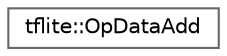 digraph "Graphical Class Hierarchy"
{
 // LATEX_PDF_SIZE
  bgcolor="transparent";
  edge [fontname=Helvetica,fontsize=10,labelfontname=Helvetica,labelfontsize=10];
  node [fontname=Helvetica,fontsize=10,shape=box,height=0.2,width=0.4];
  rankdir="LR";
  Node0 [id="Node000000",label="tflite::OpDataAdd",height=0.2,width=0.4,color="grey40", fillcolor="white", style="filled",URL="$structtflite_1_1_op_data_add.html",tooltip=" "];
}
